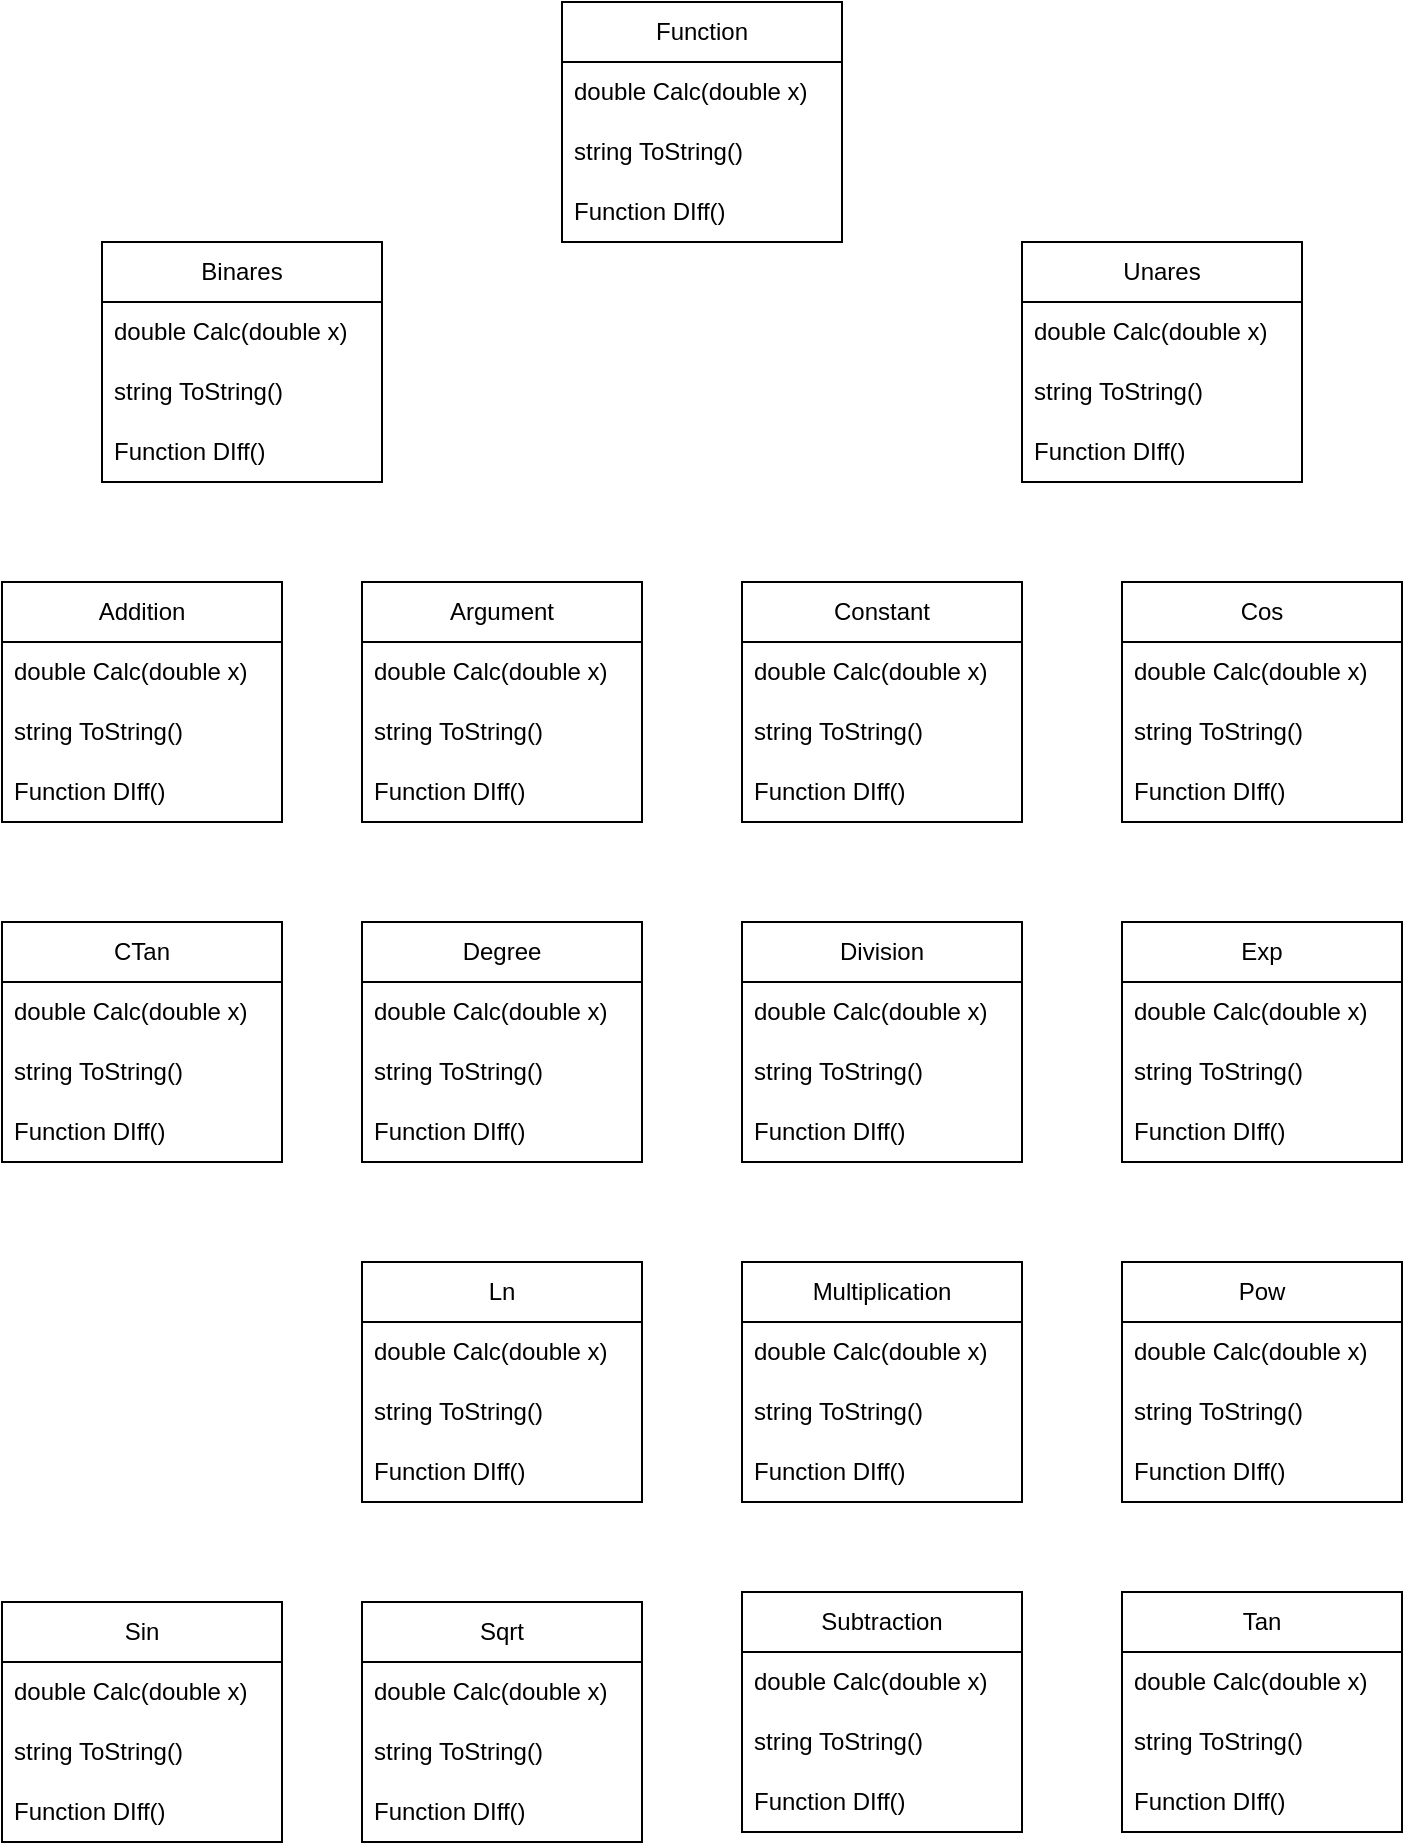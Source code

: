<mxfile version="20.6.0" type="github">
  <diagram id="C5RBs43oDa-KdzZeNtuy" name="Page-1">
    <mxGraphModel dx="1412" dy="782" grid="1" gridSize="10" guides="1" tooltips="1" connect="1" arrows="1" fold="1" page="1" pageScale="1" pageWidth="827" pageHeight="1169" math="0" shadow="0">
      <root>
        <mxCell id="WIyWlLk6GJQsqaUBKTNV-0" />
        <mxCell id="WIyWlLk6GJQsqaUBKTNV-1" parent="WIyWlLk6GJQsqaUBKTNV-0" />
        <mxCell id="Dm6N4KXVnRgXQXpw5M3M-0" value="Addition" style="swimlane;fontStyle=0;childLayout=stackLayout;horizontal=1;startSize=30;horizontalStack=0;resizeParent=1;resizeParentMax=0;resizeLast=0;collapsible=1;marginBottom=0;whiteSpace=wrap;html=1;" vertex="1" parent="WIyWlLk6GJQsqaUBKTNV-1">
          <mxGeometry x="80" y="320" width="140" height="120" as="geometry" />
        </mxCell>
        <mxCell id="Dm6N4KXVnRgXQXpw5M3M-1" value="double Calc(double x)" style="text;strokeColor=none;fillColor=none;align=left;verticalAlign=middle;spacingLeft=4;spacingRight=4;overflow=hidden;points=[[0,0.5],[1,0.5]];portConstraint=eastwest;rotatable=0;whiteSpace=wrap;html=1;" vertex="1" parent="Dm6N4KXVnRgXQXpw5M3M-0">
          <mxGeometry y="30" width="140" height="30" as="geometry" />
        </mxCell>
        <mxCell id="Dm6N4KXVnRgXQXpw5M3M-2" value="string ToString()" style="text;strokeColor=none;fillColor=none;align=left;verticalAlign=middle;spacingLeft=4;spacingRight=4;overflow=hidden;points=[[0,0.5],[1,0.5]];portConstraint=eastwest;rotatable=0;whiteSpace=wrap;html=1;" vertex="1" parent="Dm6N4KXVnRgXQXpw5M3M-0">
          <mxGeometry y="60" width="140" height="30" as="geometry" />
        </mxCell>
        <mxCell id="Dm6N4KXVnRgXQXpw5M3M-3" value="Function DIff()" style="text;strokeColor=none;fillColor=none;align=left;verticalAlign=middle;spacingLeft=4;spacingRight=4;overflow=hidden;points=[[0,0.5],[1,0.5]];portConstraint=eastwest;rotatable=0;whiteSpace=wrap;html=1;" vertex="1" parent="Dm6N4KXVnRgXQXpw5M3M-0">
          <mxGeometry y="90" width="140" height="30" as="geometry" />
        </mxCell>
        <mxCell id="Dm6N4KXVnRgXQXpw5M3M-25" value="Argument" style="swimlane;fontStyle=0;childLayout=stackLayout;horizontal=1;startSize=30;horizontalStack=0;resizeParent=1;resizeParentMax=0;resizeLast=0;collapsible=1;marginBottom=0;whiteSpace=wrap;html=1;" vertex="1" parent="WIyWlLk6GJQsqaUBKTNV-1">
          <mxGeometry x="260" y="320" width="140" height="120" as="geometry" />
        </mxCell>
        <mxCell id="Dm6N4KXVnRgXQXpw5M3M-26" value="double Calc(double x)" style="text;strokeColor=none;fillColor=none;align=left;verticalAlign=middle;spacingLeft=4;spacingRight=4;overflow=hidden;points=[[0,0.5],[1,0.5]];portConstraint=eastwest;rotatable=0;whiteSpace=wrap;html=1;" vertex="1" parent="Dm6N4KXVnRgXQXpw5M3M-25">
          <mxGeometry y="30" width="140" height="30" as="geometry" />
        </mxCell>
        <mxCell id="Dm6N4KXVnRgXQXpw5M3M-27" value="string ToString()" style="text;strokeColor=none;fillColor=none;align=left;verticalAlign=middle;spacingLeft=4;spacingRight=4;overflow=hidden;points=[[0,0.5],[1,0.5]];portConstraint=eastwest;rotatable=0;whiteSpace=wrap;html=1;" vertex="1" parent="Dm6N4KXVnRgXQXpw5M3M-25">
          <mxGeometry y="60" width="140" height="30" as="geometry" />
        </mxCell>
        <mxCell id="Dm6N4KXVnRgXQXpw5M3M-28" value="Function DIff()" style="text;strokeColor=none;fillColor=none;align=left;verticalAlign=middle;spacingLeft=4;spacingRight=4;overflow=hidden;points=[[0,0.5],[1,0.5]];portConstraint=eastwest;rotatable=0;whiteSpace=wrap;html=1;" vertex="1" parent="Dm6N4KXVnRgXQXpw5M3M-25">
          <mxGeometry y="90" width="140" height="30" as="geometry" />
        </mxCell>
        <mxCell id="Dm6N4KXVnRgXQXpw5M3M-29" value="Constant" style="swimlane;fontStyle=0;childLayout=stackLayout;horizontal=1;startSize=30;horizontalStack=0;resizeParent=1;resizeParentMax=0;resizeLast=0;collapsible=1;marginBottom=0;whiteSpace=wrap;html=1;" vertex="1" parent="WIyWlLk6GJQsqaUBKTNV-1">
          <mxGeometry x="450" y="320" width="140" height="120" as="geometry" />
        </mxCell>
        <mxCell id="Dm6N4KXVnRgXQXpw5M3M-30" value="double Calc(double x)" style="text;strokeColor=none;fillColor=none;align=left;verticalAlign=middle;spacingLeft=4;spacingRight=4;overflow=hidden;points=[[0,0.5],[1,0.5]];portConstraint=eastwest;rotatable=0;whiteSpace=wrap;html=1;" vertex="1" parent="Dm6N4KXVnRgXQXpw5M3M-29">
          <mxGeometry y="30" width="140" height="30" as="geometry" />
        </mxCell>
        <mxCell id="Dm6N4KXVnRgXQXpw5M3M-31" value="string ToString()" style="text;strokeColor=none;fillColor=none;align=left;verticalAlign=middle;spacingLeft=4;spacingRight=4;overflow=hidden;points=[[0,0.5],[1,0.5]];portConstraint=eastwest;rotatable=0;whiteSpace=wrap;html=1;" vertex="1" parent="Dm6N4KXVnRgXQXpw5M3M-29">
          <mxGeometry y="60" width="140" height="30" as="geometry" />
        </mxCell>
        <mxCell id="Dm6N4KXVnRgXQXpw5M3M-32" value="Function DIff()" style="text;strokeColor=none;fillColor=none;align=left;verticalAlign=middle;spacingLeft=4;spacingRight=4;overflow=hidden;points=[[0,0.5],[1,0.5]];portConstraint=eastwest;rotatable=0;whiteSpace=wrap;html=1;" vertex="1" parent="Dm6N4KXVnRgXQXpw5M3M-29">
          <mxGeometry y="90" width="140" height="30" as="geometry" />
        </mxCell>
        <mxCell id="Dm6N4KXVnRgXQXpw5M3M-33" value="Cos" style="swimlane;fontStyle=0;childLayout=stackLayout;horizontal=1;startSize=30;horizontalStack=0;resizeParent=1;resizeParentMax=0;resizeLast=0;collapsible=1;marginBottom=0;whiteSpace=wrap;html=1;" vertex="1" parent="WIyWlLk6GJQsqaUBKTNV-1">
          <mxGeometry x="640" y="320" width="140" height="120" as="geometry" />
        </mxCell>
        <mxCell id="Dm6N4KXVnRgXQXpw5M3M-34" value="double Calc(double x)" style="text;strokeColor=none;fillColor=none;align=left;verticalAlign=middle;spacingLeft=4;spacingRight=4;overflow=hidden;points=[[0,0.5],[1,0.5]];portConstraint=eastwest;rotatable=0;whiteSpace=wrap;html=1;" vertex="1" parent="Dm6N4KXVnRgXQXpw5M3M-33">
          <mxGeometry y="30" width="140" height="30" as="geometry" />
        </mxCell>
        <mxCell id="Dm6N4KXVnRgXQXpw5M3M-35" value="string ToString()" style="text;strokeColor=none;fillColor=none;align=left;verticalAlign=middle;spacingLeft=4;spacingRight=4;overflow=hidden;points=[[0,0.5],[1,0.5]];portConstraint=eastwest;rotatable=0;whiteSpace=wrap;html=1;" vertex="1" parent="Dm6N4KXVnRgXQXpw5M3M-33">
          <mxGeometry y="60" width="140" height="30" as="geometry" />
        </mxCell>
        <mxCell id="Dm6N4KXVnRgXQXpw5M3M-36" value="Function DIff()" style="text;strokeColor=none;fillColor=none;align=left;verticalAlign=middle;spacingLeft=4;spacingRight=4;overflow=hidden;points=[[0,0.5],[1,0.5]];portConstraint=eastwest;rotatable=0;whiteSpace=wrap;html=1;" vertex="1" parent="Dm6N4KXVnRgXQXpw5M3M-33">
          <mxGeometry y="90" width="140" height="30" as="geometry" />
        </mxCell>
        <mxCell id="Dm6N4KXVnRgXQXpw5M3M-37" value="CTan" style="swimlane;fontStyle=0;childLayout=stackLayout;horizontal=1;startSize=30;horizontalStack=0;resizeParent=1;resizeParentMax=0;resizeLast=0;collapsible=1;marginBottom=0;whiteSpace=wrap;html=1;" vertex="1" parent="WIyWlLk6GJQsqaUBKTNV-1">
          <mxGeometry x="80" y="490" width="140" height="120" as="geometry" />
        </mxCell>
        <mxCell id="Dm6N4KXVnRgXQXpw5M3M-38" value="double Calc(double x)" style="text;strokeColor=none;fillColor=none;align=left;verticalAlign=middle;spacingLeft=4;spacingRight=4;overflow=hidden;points=[[0,0.5],[1,0.5]];portConstraint=eastwest;rotatable=0;whiteSpace=wrap;html=1;" vertex="1" parent="Dm6N4KXVnRgXQXpw5M3M-37">
          <mxGeometry y="30" width="140" height="30" as="geometry" />
        </mxCell>
        <mxCell id="Dm6N4KXVnRgXQXpw5M3M-39" value="string ToString()" style="text;strokeColor=none;fillColor=none;align=left;verticalAlign=middle;spacingLeft=4;spacingRight=4;overflow=hidden;points=[[0,0.5],[1,0.5]];portConstraint=eastwest;rotatable=0;whiteSpace=wrap;html=1;" vertex="1" parent="Dm6N4KXVnRgXQXpw5M3M-37">
          <mxGeometry y="60" width="140" height="30" as="geometry" />
        </mxCell>
        <mxCell id="Dm6N4KXVnRgXQXpw5M3M-40" value="Function DIff()" style="text;strokeColor=none;fillColor=none;align=left;verticalAlign=middle;spacingLeft=4;spacingRight=4;overflow=hidden;points=[[0,0.5],[1,0.5]];portConstraint=eastwest;rotatable=0;whiteSpace=wrap;html=1;" vertex="1" parent="Dm6N4KXVnRgXQXpw5M3M-37">
          <mxGeometry y="90" width="140" height="30" as="geometry" />
        </mxCell>
        <mxCell id="Dm6N4KXVnRgXQXpw5M3M-41" value="Degree" style="swimlane;fontStyle=0;childLayout=stackLayout;horizontal=1;startSize=30;horizontalStack=0;resizeParent=1;resizeParentMax=0;resizeLast=0;collapsible=1;marginBottom=0;whiteSpace=wrap;html=1;" vertex="1" parent="WIyWlLk6GJQsqaUBKTNV-1">
          <mxGeometry x="260" y="490" width="140" height="120" as="geometry" />
        </mxCell>
        <mxCell id="Dm6N4KXVnRgXQXpw5M3M-42" value="double Calc(double x)" style="text;strokeColor=none;fillColor=none;align=left;verticalAlign=middle;spacingLeft=4;spacingRight=4;overflow=hidden;points=[[0,0.5],[1,0.5]];portConstraint=eastwest;rotatable=0;whiteSpace=wrap;html=1;" vertex="1" parent="Dm6N4KXVnRgXQXpw5M3M-41">
          <mxGeometry y="30" width="140" height="30" as="geometry" />
        </mxCell>
        <mxCell id="Dm6N4KXVnRgXQXpw5M3M-43" value="string ToString()" style="text;strokeColor=none;fillColor=none;align=left;verticalAlign=middle;spacingLeft=4;spacingRight=4;overflow=hidden;points=[[0,0.5],[1,0.5]];portConstraint=eastwest;rotatable=0;whiteSpace=wrap;html=1;" vertex="1" parent="Dm6N4KXVnRgXQXpw5M3M-41">
          <mxGeometry y="60" width="140" height="30" as="geometry" />
        </mxCell>
        <mxCell id="Dm6N4KXVnRgXQXpw5M3M-44" value="Function DIff()" style="text;strokeColor=none;fillColor=none;align=left;verticalAlign=middle;spacingLeft=4;spacingRight=4;overflow=hidden;points=[[0,0.5],[1,0.5]];portConstraint=eastwest;rotatable=0;whiteSpace=wrap;html=1;" vertex="1" parent="Dm6N4KXVnRgXQXpw5M3M-41">
          <mxGeometry y="90" width="140" height="30" as="geometry" />
        </mxCell>
        <mxCell id="Dm6N4KXVnRgXQXpw5M3M-45" value="Division" style="swimlane;fontStyle=0;childLayout=stackLayout;horizontal=1;startSize=30;horizontalStack=0;resizeParent=1;resizeParentMax=0;resizeLast=0;collapsible=1;marginBottom=0;whiteSpace=wrap;html=1;" vertex="1" parent="WIyWlLk6GJQsqaUBKTNV-1">
          <mxGeometry x="450" y="490" width="140" height="120" as="geometry" />
        </mxCell>
        <mxCell id="Dm6N4KXVnRgXQXpw5M3M-46" value="double Calc(double x)" style="text;strokeColor=none;fillColor=none;align=left;verticalAlign=middle;spacingLeft=4;spacingRight=4;overflow=hidden;points=[[0,0.5],[1,0.5]];portConstraint=eastwest;rotatable=0;whiteSpace=wrap;html=1;" vertex="1" parent="Dm6N4KXVnRgXQXpw5M3M-45">
          <mxGeometry y="30" width="140" height="30" as="geometry" />
        </mxCell>
        <mxCell id="Dm6N4KXVnRgXQXpw5M3M-47" value="string ToString()" style="text;strokeColor=none;fillColor=none;align=left;verticalAlign=middle;spacingLeft=4;spacingRight=4;overflow=hidden;points=[[0,0.5],[1,0.5]];portConstraint=eastwest;rotatable=0;whiteSpace=wrap;html=1;" vertex="1" parent="Dm6N4KXVnRgXQXpw5M3M-45">
          <mxGeometry y="60" width="140" height="30" as="geometry" />
        </mxCell>
        <mxCell id="Dm6N4KXVnRgXQXpw5M3M-48" value="Function DIff()" style="text;strokeColor=none;fillColor=none;align=left;verticalAlign=middle;spacingLeft=4;spacingRight=4;overflow=hidden;points=[[0,0.5],[1,0.5]];portConstraint=eastwest;rotatable=0;whiteSpace=wrap;html=1;" vertex="1" parent="Dm6N4KXVnRgXQXpw5M3M-45">
          <mxGeometry y="90" width="140" height="30" as="geometry" />
        </mxCell>
        <mxCell id="Dm6N4KXVnRgXQXpw5M3M-49" value="Exp" style="swimlane;fontStyle=0;childLayout=stackLayout;horizontal=1;startSize=30;horizontalStack=0;resizeParent=1;resizeParentMax=0;resizeLast=0;collapsible=1;marginBottom=0;whiteSpace=wrap;html=1;" vertex="1" parent="WIyWlLk6GJQsqaUBKTNV-1">
          <mxGeometry x="640" y="490" width="140" height="120" as="geometry" />
        </mxCell>
        <mxCell id="Dm6N4KXVnRgXQXpw5M3M-50" value="double Calc(double x)" style="text;strokeColor=none;fillColor=none;align=left;verticalAlign=middle;spacingLeft=4;spacingRight=4;overflow=hidden;points=[[0,0.5],[1,0.5]];portConstraint=eastwest;rotatable=0;whiteSpace=wrap;html=1;" vertex="1" parent="Dm6N4KXVnRgXQXpw5M3M-49">
          <mxGeometry y="30" width="140" height="30" as="geometry" />
        </mxCell>
        <mxCell id="Dm6N4KXVnRgXQXpw5M3M-51" value="string ToString()" style="text;strokeColor=none;fillColor=none;align=left;verticalAlign=middle;spacingLeft=4;spacingRight=4;overflow=hidden;points=[[0,0.5],[1,0.5]];portConstraint=eastwest;rotatable=0;whiteSpace=wrap;html=1;" vertex="1" parent="Dm6N4KXVnRgXQXpw5M3M-49">
          <mxGeometry y="60" width="140" height="30" as="geometry" />
        </mxCell>
        <mxCell id="Dm6N4KXVnRgXQXpw5M3M-52" value="Function DIff()" style="text;strokeColor=none;fillColor=none;align=left;verticalAlign=middle;spacingLeft=4;spacingRight=4;overflow=hidden;points=[[0,0.5],[1,0.5]];portConstraint=eastwest;rotatable=0;whiteSpace=wrap;html=1;" vertex="1" parent="Dm6N4KXVnRgXQXpw5M3M-49">
          <mxGeometry y="90" width="140" height="30" as="geometry" />
        </mxCell>
        <mxCell id="Dm6N4KXVnRgXQXpw5M3M-53" value="Function" style="swimlane;fontStyle=0;childLayout=stackLayout;horizontal=1;startSize=30;horizontalStack=0;resizeParent=1;resizeParentMax=0;resizeLast=0;collapsible=1;marginBottom=0;whiteSpace=wrap;html=1;" vertex="1" parent="WIyWlLk6GJQsqaUBKTNV-1">
          <mxGeometry x="360" y="30" width="140" height="120" as="geometry" />
        </mxCell>
        <mxCell id="Dm6N4KXVnRgXQXpw5M3M-54" value="double Calc(double x)" style="text;strokeColor=none;fillColor=none;align=left;verticalAlign=middle;spacingLeft=4;spacingRight=4;overflow=hidden;points=[[0,0.5],[1,0.5]];portConstraint=eastwest;rotatable=0;whiteSpace=wrap;html=1;" vertex="1" parent="Dm6N4KXVnRgXQXpw5M3M-53">
          <mxGeometry y="30" width="140" height="30" as="geometry" />
        </mxCell>
        <mxCell id="Dm6N4KXVnRgXQXpw5M3M-55" value="string ToString()" style="text;strokeColor=none;fillColor=none;align=left;verticalAlign=middle;spacingLeft=4;spacingRight=4;overflow=hidden;points=[[0,0.5],[1,0.5]];portConstraint=eastwest;rotatable=0;whiteSpace=wrap;html=1;" vertex="1" parent="Dm6N4KXVnRgXQXpw5M3M-53">
          <mxGeometry y="60" width="140" height="30" as="geometry" />
        </mxCell>
        <mxCell id="Dm6N4KXVnRgXQXpw5M3M-56" value="Function DIff()" style="text;strokeColor=none;fillColor=none;align=left;verticalAlign=middle;spacingLeft=4;spacingRight=4;overflow=hidden;points=[[0,0.5],[1,0.5]];portConstraint=eastwest;rotatable=0;whiteSpace=wrap;html=1;" vertex="1" parent="Dm6N4KXVnRgXQXpw5M3M-53">
          <mxGeometry y="90" width="140" height="30" as="geometry" />
        </mxCell>
        <mxCell id="Dm6N4KXVnRgXQXpw5M3M-57" value="Ln" style="swimlane;fontStyle=0;childLayout=stackLayout;horizontal=1;startSize=30;horizontalStack=0;resizeParent=1;resizeParentMax=0;resizeLast=0;collapsible=1;marginBottom=0;whiteSpace=wrap;html=1;" vertex="1" parent="WIyWlLk6GJQsqaUBKTNV-1">
          <mxGeometry x="260" y="660" width="140" height="120" as="geometry" />
        </mxCell>
        <mxCell id="Dm6N4KXVnRgXQXpw5M3M-58" value="double Calc(double x)" style="text;strokeColor=none;fillColor=none;align=left;verticalAlign=middle;spacingLeft=4;spacingRight=4;overflow=hidden;points=[[0,0.5],[1,0.5]];portConstraint=eastwest;rotatable=0;whiteSpace=wrap;html=1;" vertex="1" parent="Dm6N4KXVnRgXQXpw5M3M-57">
          <mxGeometry y="30" width="140" height="30" as="geometry" />
        </mxCell>
        <mxCell id="Dm6N4KXVnRgXQXpw5M3M-59" value="string ToString()" style="text;strokeColor=none;fillColor=none;align=left;verticalAlign=middle;spacingLeft=4;spacingRight=4;overflow=hidden;points=[[0,0.5],[1,0.5]];portConstraint=eastwest;rotatable=0;whiteSpace=wrap;html=1;" vertex="1" parent="Dm6N4KXVnRgXQXpw5M3M-57">
          <mxGeometry y="60" width="140" height="30" as="geometry" />
        </mxCell>
        <mxCell id="Dm6N4KXVnRgXQXpw5M3M-60" value="Function DIff()" style="text;strokeColor=none;fillColor=none;align=left;verticalAlign=middle;spacingLeft=4;spacingRight=4;overflow=hidden;points=[[0,0.5],[1,0.5]];portConstraint=eastwest;rotatable=0;whiteSpace=wrap;html=1;" vertex="1" parent="Dm6N4KXVnRgXQXpw5M3M-57">
          <mxGeometry y="90" width="140" height="30" as="geometry" />
        </mxCell>
        <mxCell id="Dm6N4KXVnRgXQXpw5M3M-61" value="Multiplication" style="swimlane;fontStyle=0;childLayout=stackLayout;horizontal=1;startSize=30;horizontalStack=0;resizeParent=1;resizeParentMax=0;resizeLast=0;collapsible=1;marginBottom=0;whiteSpace=wrap;html=1;" vertex="1" parent="WIyWlLk6GJQsqaUBKTNV-1">
          <mxGeometry x="450" y="660" width="140" height="120" as="geometry" />
        </mxCell>
        <mxCell id="Dm6N4KXVnRgXQXpw5M3M-62" value="double Calc(double x)" style="text;strokeColor=none;fillColor=none;align=left;verticalAlign=middle;spacingLeft=4;spacingRight=4;overflow=hidden;points=[[0,0.5],[1,0.5]];portConstraint=eastwest;rotatable=0;whiteSpace=wrap;html=1;" vertex="1" parent="Dm6N4KXVnRgXQXpw5M3M-61">
          <mxGeometry y="30" width="140" height="30" as="geometry" />
        </mxCell>
        <mxCell id="Dm6N4KXVnRgXQXpw5M3M-63" value="string ToString()" style="text;strokeColor=none;fillColor=none;align=left;verticalAlign=middle;spacingLeft=4;spacingRight=4;overflow=hidden;points=[[0,0.5],[1,0.5]];portConstraint=eastwest;rotatable=0;whiteSpace=wrap;html=1;" vertex="1" parent="Dm6N4KXVnRgXQXpw5M3M-61">
          <mxGeometry y="60" width="140" height="30" as="geometry" />
        </mxCell>
        <mxCell id="Dm6N4KXVnRgXQXpw5M3M-64" value="Function DIff()" style="text;strokeColor=none;fillColor=none;align=left;verticalAlign=middle;spacingLeft=4;spacingRight=4;overflow=hidden;points=[[0,0.5],[1,0.5]];portConstraint=eastwest;rotatable=0;whiteSpace=wrap;html=1;" vertex="1" parent="Dm6N4KXVnRgXQXpw5M3M-61">
          <mxGeometry y="90" width="140" height="30" as="geometry" />
        </mxCell>
        <mxCell id="Dm6N4KXVnRgXQXpw5M3M-65" value="Pow" style="swimlane;fontStyle=0;childLayout=stackLayout;horizontal=1;startSize=30;horizontalStack=0;resizeParent=1;resizeParentMax=0;resizeLast=0;collapsible=1;marginBottom=0;whiteSpace=wrap;html=1;" vertex="1" parent="WIyWlLk6GJQsqaUBKTNV-1">
          <mxGeometry x="640" y="660" width="140" height="120" as="geometry" />
        </mxCell>
        <mxCell id="Dm6N4KXVnRgXQXpw5M3M-66" value="double Calc(double x)" style="text;strokeColor=none;fillColor=none;align=left;verticalAlign=middle;spacingLeft=4;spacingRight=4;overflow=hidden;points=[[0,0.5],[1,0.5]];portConstraint=eastwest;rotatable=0;whiteSpace=wrap;html=1;" vertex="1" parent="Dm6N4KXVnRgXQXpw5M3M-65">
          <mxGeometry y="30" width="140" height="30" as="geometry" />
        </mxCell>
        <mxCell id="Dm6N4KXVnRgXQXpw5M3M-67" value="string ToString()" style="text;strokeColor=none;fillColor=none;align=left;verticalAlign=middle;spacingLeft=4;spacingRight=4;overflow=hidden;points=[[0,0.5],[1,0.5]];portConstraint=eastwest;rotatable=0;whiteSpace=wrap;html=1;" vertex="1" parent="Dm6N4KXVnRgXQXpw5M3M-65">
          <mxGeometry y="60" width="140" height="30" as="geometry" />
        </mxCell>
        <mxCell id="Dm6N4KXVnRgXQXpw5M3M-68" value="Function DIff()" style="text;strokeColor=none;fillColor=none;align=left;verticalAlign=middle;spacingLeft=4;spacingRight=4;overflow=hidden;points=[[0,0.5],[1,0.5]];portConstraint=eastwest;rotatable=0;whiteSpace=wrap;html=1;" vertex="1" parent="Dm6N4KXVnRgXQXpw5M3M-65">
          <mxGeometry y="90" width="140" height="30" as="geometry" />
        </mxCell>
        <mxCell id="Dm6N4KXVnRgXQXpw5M3M-69" value="Sin" style="swimlane;fontStyle=0;childLayout=stackLayout;horizontal=1;startSize=30;horizontalStack=0;resizeParent=1;resizeParentMax=0;resizeLast=0;collapsible=1;marginBottom=0;whiteSpace=wrap;html=1;" vertex="1" parent="WIyWlLk6GJQsqaUBKTNV-1">
          <mxGeometry x="80" y="830" width="140" height="120" as="geometry" />
        </mxCell>
        <mxCell id="Dm6N4KXVnRgXQXpw5M3M-70" value="double Calc(double x)" style="text;strokeColor=none;fillColor=none;align=left;verticalAlign=middle;spacingLeft=4;spacingRight=4;overflow=hidden;points=[[0,0.5],[1,0.5]];portConstraint=eastwest;rotatable=0;whiteSpace=wrap;html=1;" vertex="1" parent="Dm6N4KXVnRgXQXpw5M3M-69">
          <mxGeometry y="30" width="140" height="30" as="geometry" />
        </mxCell>
        <mxCell id="Dm6N4KXVnRgXQXpw5M3M-71" value="string ToString()" style="text;strokeColor=none;fillColor=none;align=left;verticalAlign=middle;spacingLeft=4;spacingRight=4;overflow=hidden;points=[[0,0.5],[1,0.5]];portConstraint=eastwest;rotatable=0;whiteSpace=wrap;html=1;" vertex="1" parent="Dm6N4KXVnRgXQXpw5M3M-69">
          <mxGeometry y="60" width="140" height="30" as="geometry" />
        </mxCell>
        <mxCell id="Dm6N4KXVnRgXQXpw5M3M-72" value="Function DIff()" style="text;strokeColor=none;fillColor=none;align=left;verticalAlign=middle;spacingLeft=4;spacingRight=4;overflow=hidden;points=[[0,0.5],[1,0.5]];portConstraint=eastwest;rotatable=0;whiteSpace=wrap;html=1;" vertex="1" parent="Dm6N4KXVnRgXQXpw5M3M-69">
          <mxGeometry y="90" width="140" height="30" as="geometry" />
        </mxCell>
        <mxCell id="Dm6N4KXVnRgXQXpw5M3M-73" value="Sqrt" style="swimlane;fontStyle=0;childLayout=stackLayout;horizontal=1;startSize=30;horizontalStack=0;resizeParent=1;resizeParentMax=0;resizeLast=0;collapsible=1;marginBottom=0;whiteSpace=wrap;html=1;" vertex="1" parent="WIyWlLk6GJQsqaUBKTNV-1">
          <mxGeometry x="260" y="830" width="140" height="120" as="geometry" />
        </mxCell>
        <mxCell id="Dm6N4KXVnRgXQXpw5M3M-74" value="double Calc(double x)" style="text;strokeColor=none;fillColor=none;align=left;verticalAlign=middle;spacingLeft=4;spacingRight=4;overflow=hidden;points=[[0,0.5],[1,0.5]];portConstraint=eastwest;rotatable=0;whiteSpace=wrap;html=1;" vertex="1" parent="Dm6N4KXVnRgXQXpw5M3M-73">
          <mxGeometry y="30" width="140" height="30" as="geometry" />
        </mxCell>
        <mxCell id="Dm6N4KXVnRgXQXpw5M3M-75" value="string ToString()" style="text;strokeColor=none;fillColor=none;align=left;verticalAlign=middle;spacingLeft=4;spacingRight=4;overflow=hidden;points=[[0,0.5],[1,0.5]];portConstraint=eastwest;rotatable=0;whiteSpace=wrap;html=1;" vertex="1" parent="Dm6N4KXVnRgXQXpw5M3M-73">
          <mxGeometry y="60" width="140" height="30" as="geometry" />
        </mxCell>
        <mxCell id="Dm6N4KXVnRgXQXpw5M3M-76" value="Function DIff()" style="text;strokeColor=none;fillColor=none;align=left;verticalAlign=middle;spacingLeft=4;spacingRight=4;overflow=hidden;points=[[0,0.5],[1,0.5]];portConstraint=eastwest;rotatable=0;whiteSpace=wrap;html=1;" vertex="1" parent="Dm6N4KXVnRgXQXpw5M3M-73">
          <mxGeometry y="90" width="140" height="30" as="geometry" />
        </mxCell>
        <mxCell id="Dm6N4KXVnRgXQXpw5M3M-77" value="Subtraction" style="swimlane;fontStyle=0;childLayout=stackLayout;horizontal=1;startSize=30;horizontalStack=0;resizeParent=1;resizeParentMax=0;resizeLast=0;collapsible=1;marginBottom=0;whiteSpace=wrap;html=1;" vertex="1" parent="WIyWlLk6GJQsqaUBKTNV-1">
          <mxGeometry x="450" y="825" width="140" height="120" as="geometry" />
        </mxCell>
        <mxCell id="Dm6N4KXVnRgXQXpw5M3M-78" value="double Calc(double x)" style="text;strokeColor=none;fillColor=none;align=left;verticalAlign=middle;spacingLeft=4;spacingRight=4;overflow=hidden;points=[[0,0.5],[1,0.5]];portConstraint=eastwest;rotatable=0;whiteSpace=wrap;html=1;" vertex="1" parent="Dm6N4KXVnRgXQXpw5M3M-77">
          <mxGeometry y="30" width="140" height="30" as="geometry" />
        </mxCell>
        <mxCell id="Dm6N4KXVnRgXQXpw5M3M-79" value="string ToString()" style="text;strokeColor=none;fillColor=none;align=left;verticalAlign=middle;spacingLeft=4;spacingRight=4;overflow=hidden;points=[[0,0.5],[1,0.5]];portConstraint=eastwest;rotatable=0;whiteSpace=wrap;html=1;" vertex="1" parent="Dm6N4KXVnRgXQXpw5M3M-77">
          <mxGeometry y="60" width="140" height="30" as="geometry" />
        </mxCell>
        <mxCell id="Dm6N4KXVnRgXQXpw5M3M-80" value="Function DIff()" style="text;strokeColor=none;fillColor=none;align=left;verticalAlign=middle;spacingLeft=4;spacingRight=4;overflow=hidden;points=[[0,0.5],[1,0.5]];portConstraint=eastwest;rotatable=0;whiteSpace=wrap;html=1;" vertex="1" parent="Dm6N4KXVnRgXQXpw5M3M-77">
          <mxGeometry y="90" width="140" height="30" as="geometry" />
        </mxCell>
        <mxCell id="Dm6N4KXVnRgXQXpw5M3M-81" value="Tan" style="swimlane;fontStyle=0;childLayout=stackLayout;horizontal=1;startSize=30;horizontalStack=0;resizeParent=1;resizeParentMax=0;resizeLast=0;collapsible=1;marginBottom=0;whiteSpace=wrap;html=1;" vertex="1" parent="WIyWlLk6GJQsqaUBKTNV-1">
          <mxGeometry x="640" y="825" width="140" height="120" as="geometry" />
        </mxCell>
        <mxCell id="Dm6N4KXVnRgXQXpw5M3M-82" value="double Calc(double x)" style="text;strokeColor=none;fillColor=none;align=left;verticalAlign=middle;spacingLeft=4;spacingRight=4;overflow=hidden;points=[[0,0.5],[1,0.5]];portConstraint=eastwest;rotatable=0;whiteSpace=wrap;html=1;" vertex="1" parent="Dm6N4KXVnRgXQXpw5M3M-81">
          <mxGeometry y="30" width="140" height="30" as="geometry" />
        </mxCell>
        <mxCell id="Dm6N4KXVnRgXQXpw5M3M-83" value="string ToString()" style="text;strokeColor=none;fillColor=none;align=left;verticalAlign=middle;spacingLeft=4;spacingRight=4;overflow=hidden;points=[[0,0.5],[1,0.5]];portConstraint=eastwest;rotatable=0;whiteSpace=wrap;html=1;" vertex="1" parent="Dm6N4KXVnRgXQXpw5M3M-81">
          <mxGeometry y="60" width="140" height="30" as="geometry" />
        </mxCell>
        <mxCell id="Dm6N4KXVnRgXQXpw5M3M-84" value="Function DIff()" style="text;strokeColor=none;fillColor=none;align=left;verticalAlign=middle;spacingLeft=4;spacingRight=4;overflow=hidden;points=[[0,0.5],[1,0.5]];portConstraint=eastwest;rotatable=0;whiteSpace=wrap;html=1;" vertex="1" parent="Dm6N4KXVnRgXQXpw5M3M-81">
          <mxGeometry y="90" width="140" height="30" as="geometry" />
        </mxCell>
        <mxCell id="Dm6N4KXVnRgXQXpw5M3M-85" value="Binares" style="swimlane;fontStyle=0;childLayout=stackLayout;horizontal=1;startSize=30;horizontalStack=0;resizeParent=1;resizeParentMax=0;resizeLast=0;collapsible=1;marginBottom=0;whiteSpace=wrap;html=1;" vertex="1" parent="WIyWlLk6GJQsqaUBKTNV-1">
          <mxGeometry x="130" y="150" width="140" height="120" as="geometry" />
        </mxCell>
        <mxCell id="Dm6N4KXVnRgXQXpw5M3M-86" value="double Calc(double x)" style="text;strokeColor=none;fillColor=none;align=left;verticalAlign=middle;spacingLeft=4;spacingRight=4;overflow=hidden;points=[[0,0.5],[1,0.5]];portConstraint=eastwest;rotatable=0;whiteSpace=wrap;html=1;" vertex="1" parent="Dm6N4KXVnRgXQXpw5M3M-85">
          <mxGeometry y="30" width="140" height="30" as="geometry" />
        </mxCell>
        <mxCell id="Dm6N4KXVnRgXQXpw5M3M-87" value="string ToString()" style="text;strokeColor=none;fillColor=none;align=left;verticalAlign=middle;spacingLeft=4;spacingRight=4;overflow=hidden;points=[[0,0.5],[1,0.5]];portConstraint=eastwest;rotatable=0;whiteSpace=wrap;html=1;" vertex="1" parent="Dm6N4KXVnRgXQXpw5M3M-85">
          <mxGeometry y="60" width="140" height="30" as="geometry" />
        </mxCell>
        <mxCell id="Dm6N4KXVnRgXQXpw5M3M-88" value="Function DIff()" style="text;strokeColor=none;fillColor=none;align=left;verticalAlign=middle;spacingLeft=4;spacingRight=4;overflow=hidden;points=[[0,0.5],[1,0.5]];portConstraint=eastwest;rotatable=0;whiteSpace=wrap;html=1;" vertex="1" parent="Dm6N4KXVnRgXQXpw5M3M-85">
          <mxGeometry y="90" width="140" height="30" as="geometry" />
        </mxCell>
        <mxCell id="Dm6N4KXVnRgXQXpw5M3M-89" value="Unares" style="swimlane;fontStyle=0;childLayout=stackLayout;horizontal=1;startSize=30;horizontalStack=0;resizeParent=1;resizeParentMax=0;resizeLast=0;collapsible=1;marginBottom=0;whiteSpace=wrap;html=1;" vertex="1" parent="WIyWlLk6GJQsqaUBKTNV-1">
          <mxGeometry x="590" y="150" width="140" height="120" as="geometry" />
        </mxCell>
        <mxCell id="Dm6N4KXVnRgXQXpw5M3M-90" value="double Calc(double x)" style="text;strokeColor=none;fillColor=none;align=left;verticalAlign=middle;spacingLeft=4;spacingRight=4;overflow=hidden;points=[[0,0.5],[1,0.5]];portConstraint=eastwest;rotatable=0;whiteSpace=wrap;html=1;" vertex="1" parent="Dm6N4KXVnRgXQXpw5M3M-89">
          <mxGeometry y="30" width="140" height="30" as="geometry" />
        </mxCell>
        <mxCell id="Dm6N4KXVnRgXQXpw5M3M-91" value="string ToString()" style="text;strokeColor=none;fillColor=none;align=left;verticalAlign=middle;spacingLeft=4;spacingRight=4;overflow=hidden;points=[[0,0.5],[1,0.5]];portConstraint=eastwest;rotatable=0;whiteSpace=wrap;html=1;" vertex="1" parent="Dm6N4KXVnRgXQXpw5M3M-89">
          <mxGeometry y="60" width="140" height="30" as="geometry" />
        </mxCell>
        <mxCell id="Dm6N4KXVnRgXQXpw5M3M-92" value="Function DIff()" style="text;strokeColor=none;fillColor=none;align=left;verticalAlign=middle;spacingLeft=4;spacingRight=4;overflow=hidden;points=[[0,0.5],[1,0.5]];portConstraint=eastwest;rotatable=0;whiteSpace=wrap;html=1;" vertex="1" parent="Dm6N4KXVnRgXQXpw5M3M-89">
          <mxGeometry y="90" width="140" height="30" as="geometry" />
        </mxCell>
      </root>
    </mxGraphModel>
  </diagram>
</mxfile>
